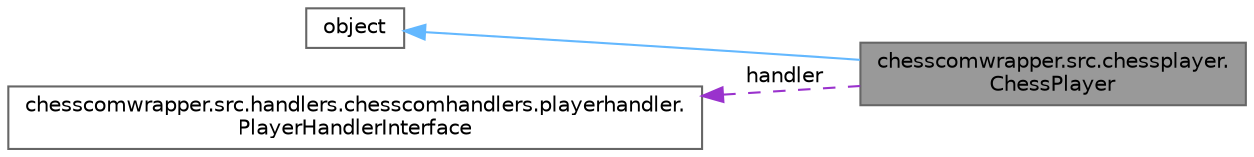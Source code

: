 digraph "chesscomwrapper.src.chessplayer.ChessPlayer"
{
 // LATEX_PDF_SIZE
  bgcolor="transparent";
  edge [fontname=Helvetica,fontsize=10,labelfontname=Helvetica,labelfontsize=10];
  node [fontname=Helvetica,fontsize=10,shape=box,height=0.2,width=0.4];
  rankdir="LR";
  Node1 [label="chesscomwrapper.src.chessplayer.\lChessPlayer",height=0.2,width=0.4,color="gray40", fillcolor="grey60", style="filled", fontcolor="black",tooltip="A class to represent a chess.com player."];
  Node2 -> Node1 [dir="back",color="steelblue1",style="solid"];
  Node2 [label="object",height=0.2,width=0.4,color="gray40", fillcolor="white", style="filled",tooltip=" "];
  Node3 -> Node1 [dir="back",color="darkorchid3",style="dashed",label=" handler" ];
  Node3 [label="chesscomwrapper.src.handlers.chesscomhandlers.playerhandler.\lPlayerHandlerInterface",height=0.2,width=0.4,color="gray40", fillcolor="white", style="filled",URL="$classchesscomwrapper_1_1src_1_1handlers_1_1chesscomhandlers_1_1playerhandler_1_1_player_handler_interface.html",tooltip=" "];
}
